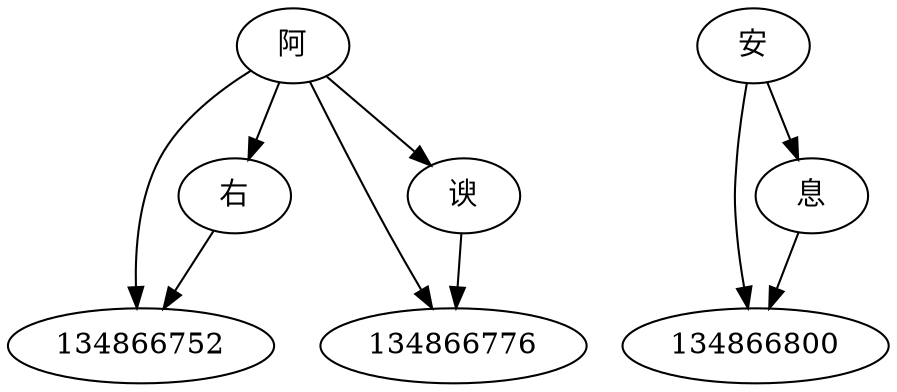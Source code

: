 digraph graphname {

	阿 -> 134866752;
	阿 -> 右;
	阿 -> 134866776;
	阿 -> 谀;
	安 -> 134866800;
	安 -> 息;
	息 -> 134866800;
	右 -> 134866752;
	谀 -> 134866776;

}

